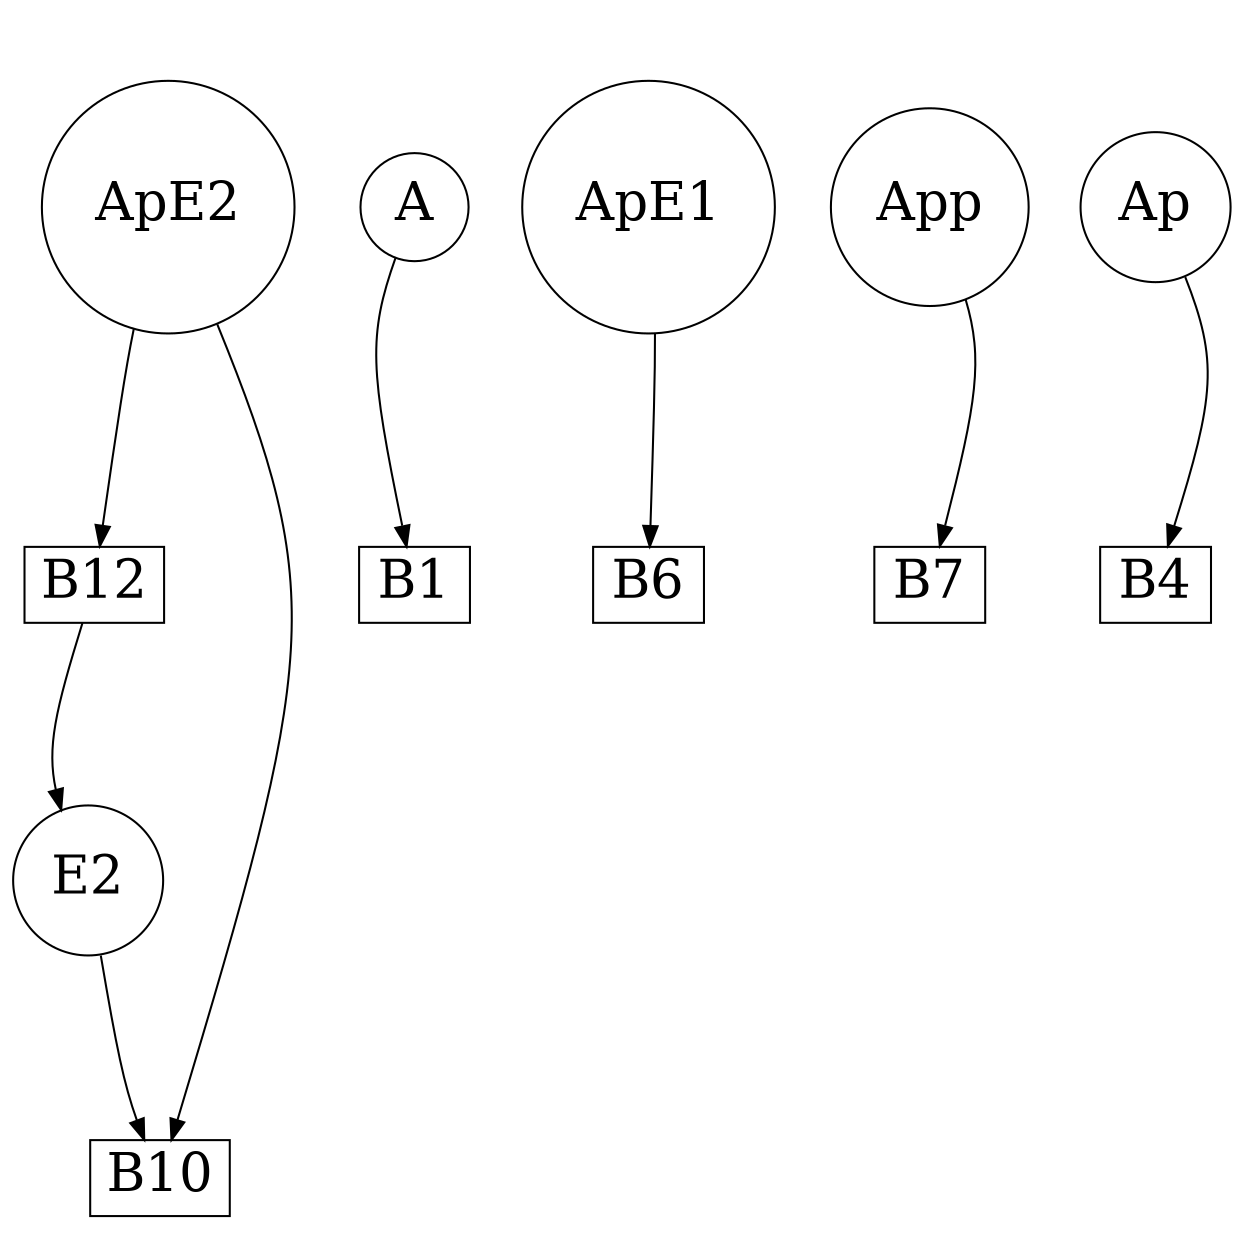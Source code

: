strict digraph G {
remincross="true";
ratio="fill";
splines="curved";
overlap="true";
size="8.3,8.3";
ApE2 [shape="circle", fontsize=26, pos="50.0,80.0!"];
A [shape="circle", fontsize=26, pos="0.0,120.0!"];
E2 [shape="circle", fontsize=26, pos="140.0,40.0!"];
B12 [shape="box", fontsize=26, pos="0.0,60.0!"];
ApE1 [shape="circle", fontsize=26, pos="260.0,128.0!"];
B10 [shape="box", fontsize=26, pos="110.0,90.0!"];
B7 [shape="box", fontsize=26, pos="300.0,90.0!"];
B6 [shape="box", fontsize=26, pos="320.0,160.0!"];
B4 [shape="box", fontsize=26, pos="220.0,170.0!"];
B1 [shape="box", fontsize=26, pos="0.0,200.0!"];
App [shape="circle", fontsize=26, pos="320.0,120.0!"];
Ap [shape="circle", fontsize=26, pos="160.0,160.0!"];
B12 -> E2;
B10 -> ApE2;
ApE1 -> B6;
E2 -> B10;
ApE2 -> B12;
App -> B7;
Ap -> B4;
A -> B1;
}
